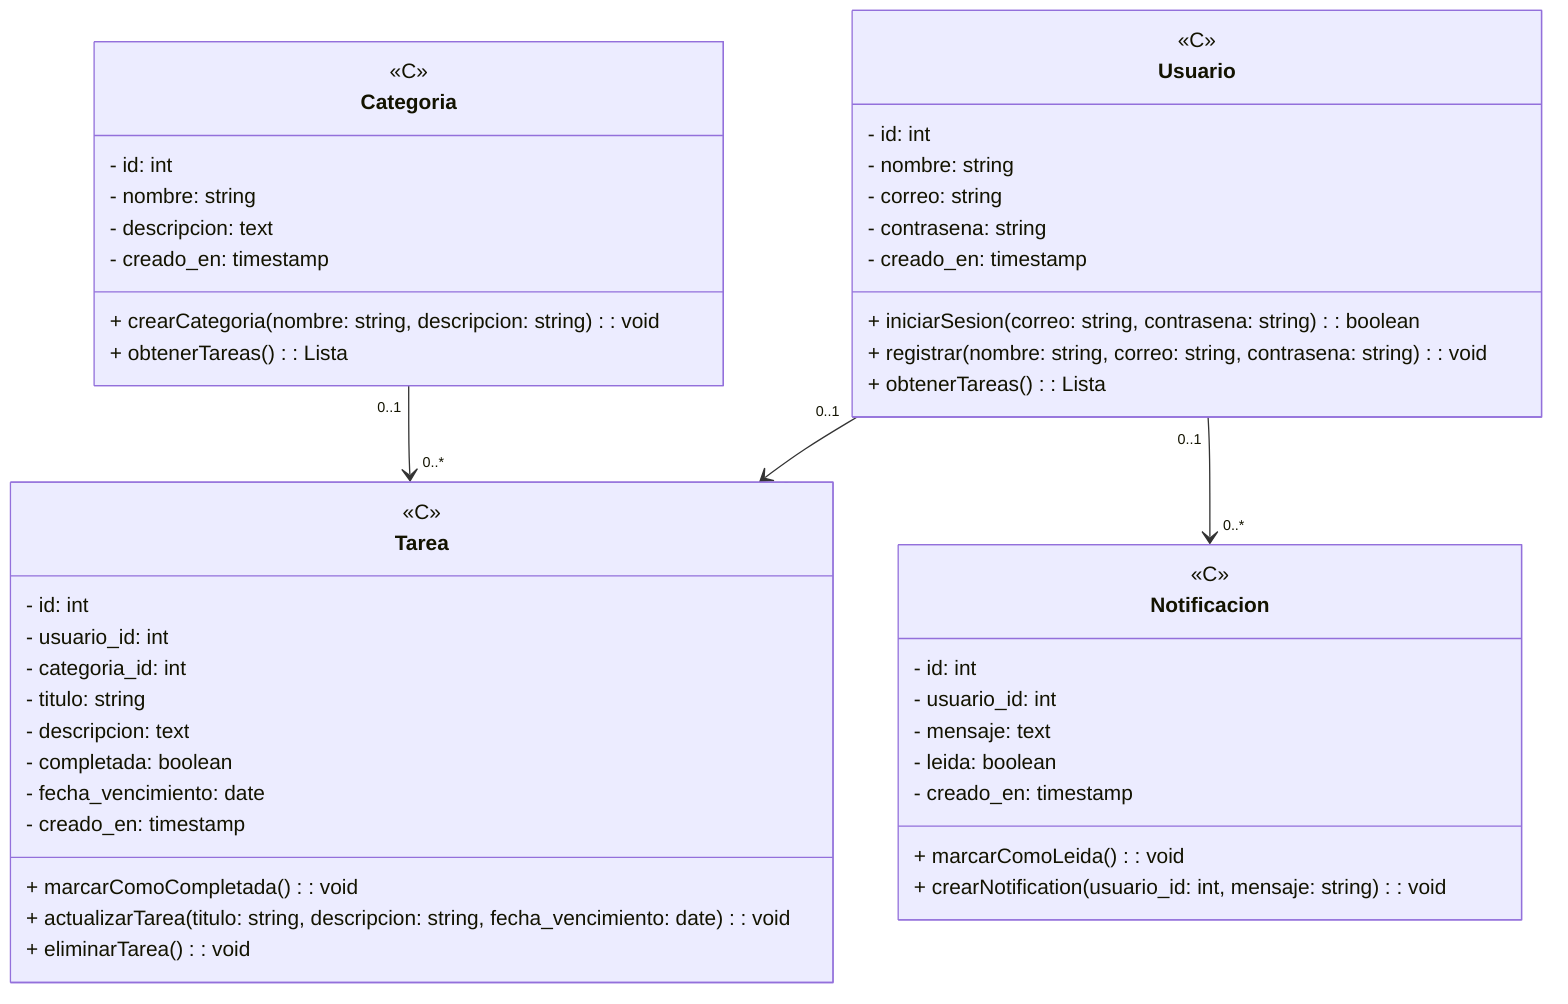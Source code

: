 classDiagram
    class Categoria {
        <<C>>
        - id: int
        - nombre: string
        - descripcion: text
        - creado_en: timestamp
        + crearCategoria(nombre: string, descripcion: string): void
        + obtenerTareas(): Lista<Tarea>
    }

    class Tarea {
        <<C>>
        - id: int
        - usuario_id: int
        - categoria_id: int
        - titulo: string
        - descripcion: text
        - completada: boolean
        - fecha_vencimiento: date
        - creado_en: timestamp
        + marcarComoCompletada(): void
        + actualizarTarea(titulo: string, descripcion: string, fecha_vencimiento: date): void
        + eliminarTarea(): void
    }

    class Usuario {
        <<C>>
        - id: int
        - nombre: string
        - correo: string
        - contrasena: string
        - creado_en: timestamp
        + iniciarSesion(correo: string, contrasena: string): boolean
        + registrar(nombre: string, correo: string, contrasena: string): void
        + obtenerTareas(): Lista<Tarea>
    }

    class Notificacion {
        <<C>>
        - id: int
        - usuario_id: int
        - mensaje: text
        - leida: boolean
        - creado_en: timestamp
        + marcarComoLeida(): void
        + crearNotification(usuario_id: int, mensaje: string): void
    }

    Categoria "0..1" --> "0..*" Tarea
    Usuario "0..1" --> "0..*" Tarea
    Usuario "0..1" --> "0..*" Notificacion